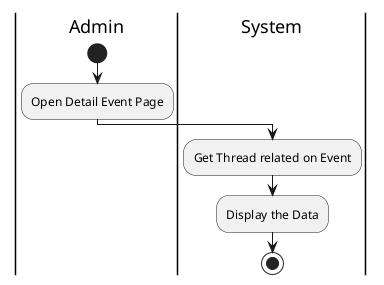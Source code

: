 @startuml ViewComment_Admin

skinparam ConditionEndStyle hline
skinparam conditionStyle diamond
skinparam Monochrome true
skinparam Shadowing false

|Admin|
start
:Open Detail Event Page;

|System|
:Get Thread related on Event;
:Display the Data;

stop

@enduml